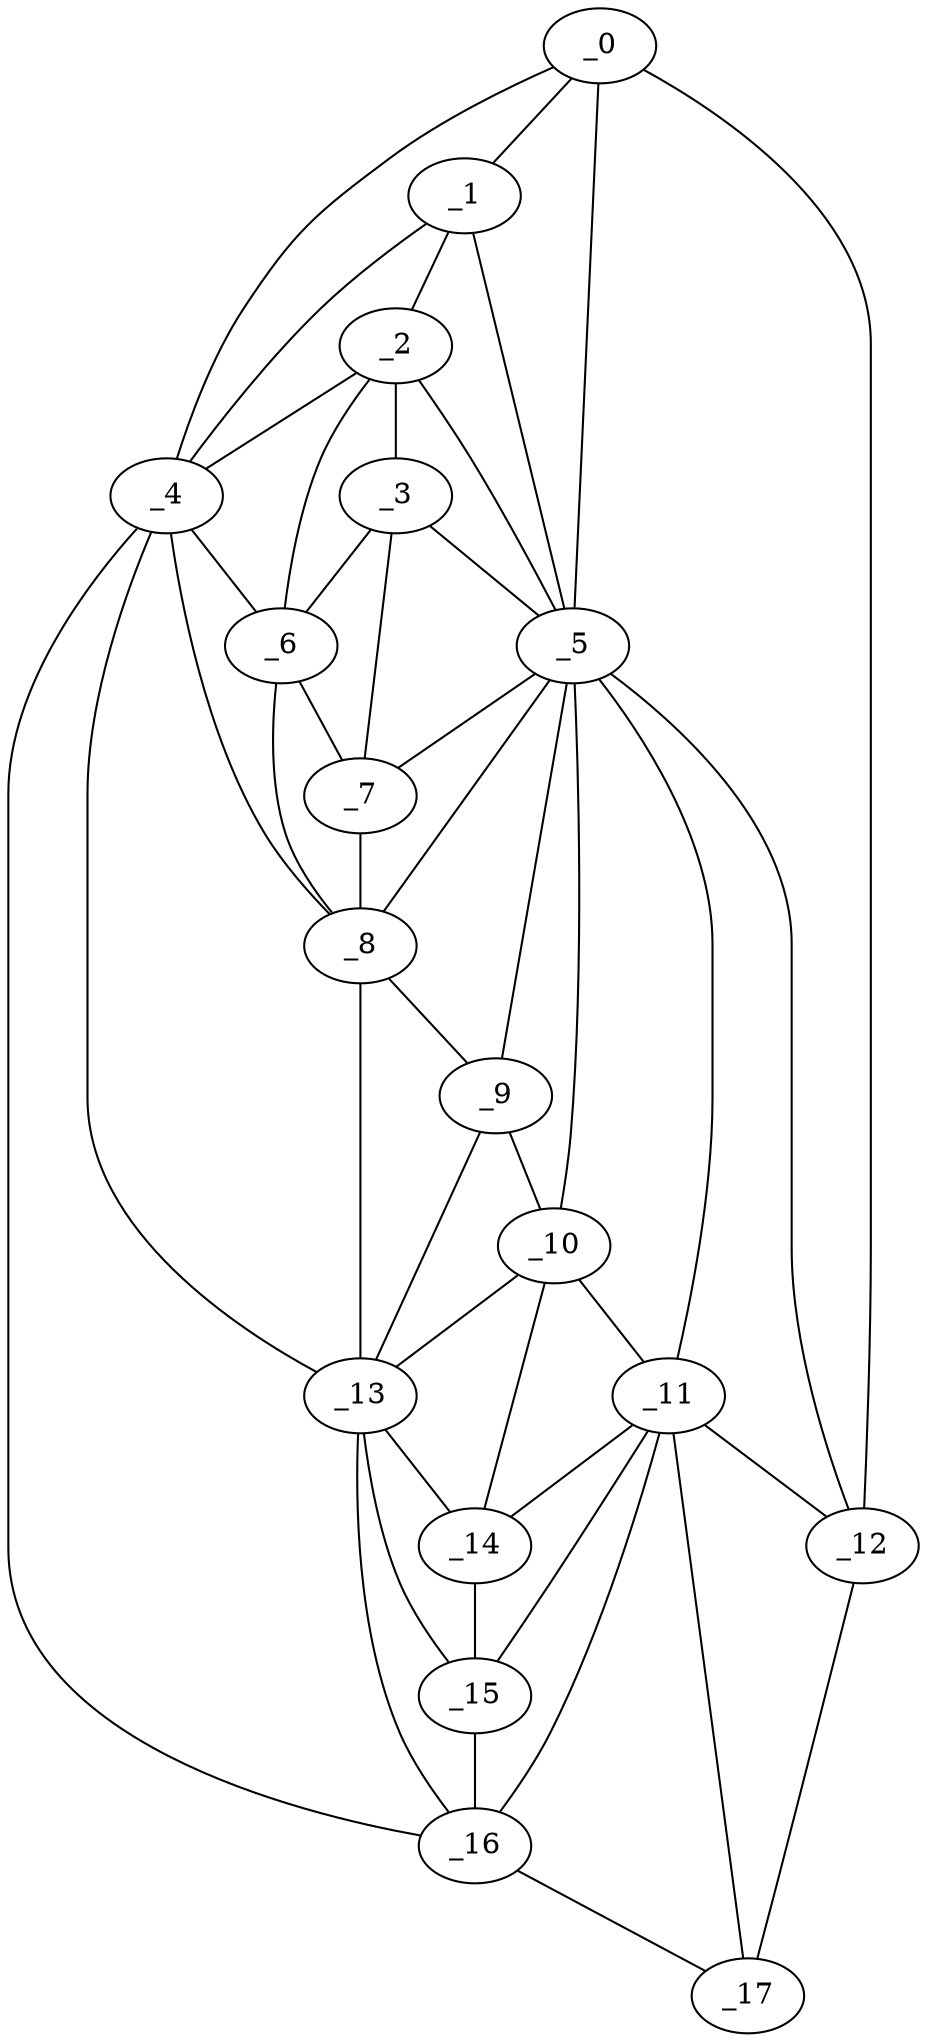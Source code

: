 graph "obj98__245.gxl" {
	_0	 [x=5,
		y=24];
	_1	 [x=25,
		y=26];
	_0 -- _1	 [valence=2];
	_4	 [x=47,
		y=17];
	_0 -- _4	 [valence=1];
	_5	 [x=49,
		y=64];
	_0 -- _5	 [valence=1];
	_12	 [x=79,
		y=110];
	_0 -- _12	 [valence=1];
	_2	 [x=35,
		y=28];
	_1 -- _2	 [valence=2];
	_1 -- _4	 [valence=1];
	_1 -- _5	 [valence=1];
	_3	 [x=45,
		y=35];
	_2 -- _3	 [valence=1];
	_2 -- _4	 [valence=2];
	_2 -- _5	 [valence=2];
	_6	 [x=50,
		y=27];
	_2 -- _6	 [valence=2];
	_3 -- _5	 [valence=2];
	_3 -- _6	 [valence=2];
	_7	 [x=52,
		y=38];
	_3 -- _7	 [valence=1];
	_4 -- _6	 [valence=1];
	_8	 [x=64,
		y=45];
	_4 -- _8	 [valence=2];
	_13	 [x=80,
		y=57];
	_4 -- _13	 [valence=1];
	_16	 [x=122,
		y=78];
	_4 -- _16	 [valence=1];
	_5 -- _7	 [valence=2];
	_5 -- _8	 [valence=2];
	_9	 [x=68,
		y=51];
	_5 -- _9	 [valence=2];
	_10	 [x=78,
		y=61];
	_5 -- _10	 [valence=2];
	_11	 [x=79,
		y=88];
	_5 -- _11	 [valence=2];
	_5 -- _12	 [valence=2];
	_6 -- _7	 [valence=2];
	_6 -- _8	 [valence=2];
	_7 -- _8	 [valence=1];
	_8 -- _9	 [valence=2];
	_8 -- _13	 [valence=1];
	_9 -- _10	 [valence=2];
	_9 -- _13	 [valence=2];
	_10 -- _11	 [valence=2];
	_10 -- _13	 [valence=2];
	_14	 [x=81,
		y=64];
	_10 -- _14	 [valence=1];
	_11 -- _12	 [valence=1];
	_11 -- _14	 [valence=2];
	_15	 [x=88,
		y=63];
	_11 -- _15	 [valence=2];
	_11 -- _16	 [valence=2];
	_17	 [x=125,
		y=102];
	_11 -- _17	 [valence=2];
	_12 -- _17	 [valence=1];
	_13 -- _14	 [valence=2];
	_13 -- _15	 [valence=1];
	_13 -- _16	 [valence=2];
	_14 -- _15	 [valence=1];
	_15 -- _16	 [valence=2];
	_16 -- _17	 [valence=1];
}
